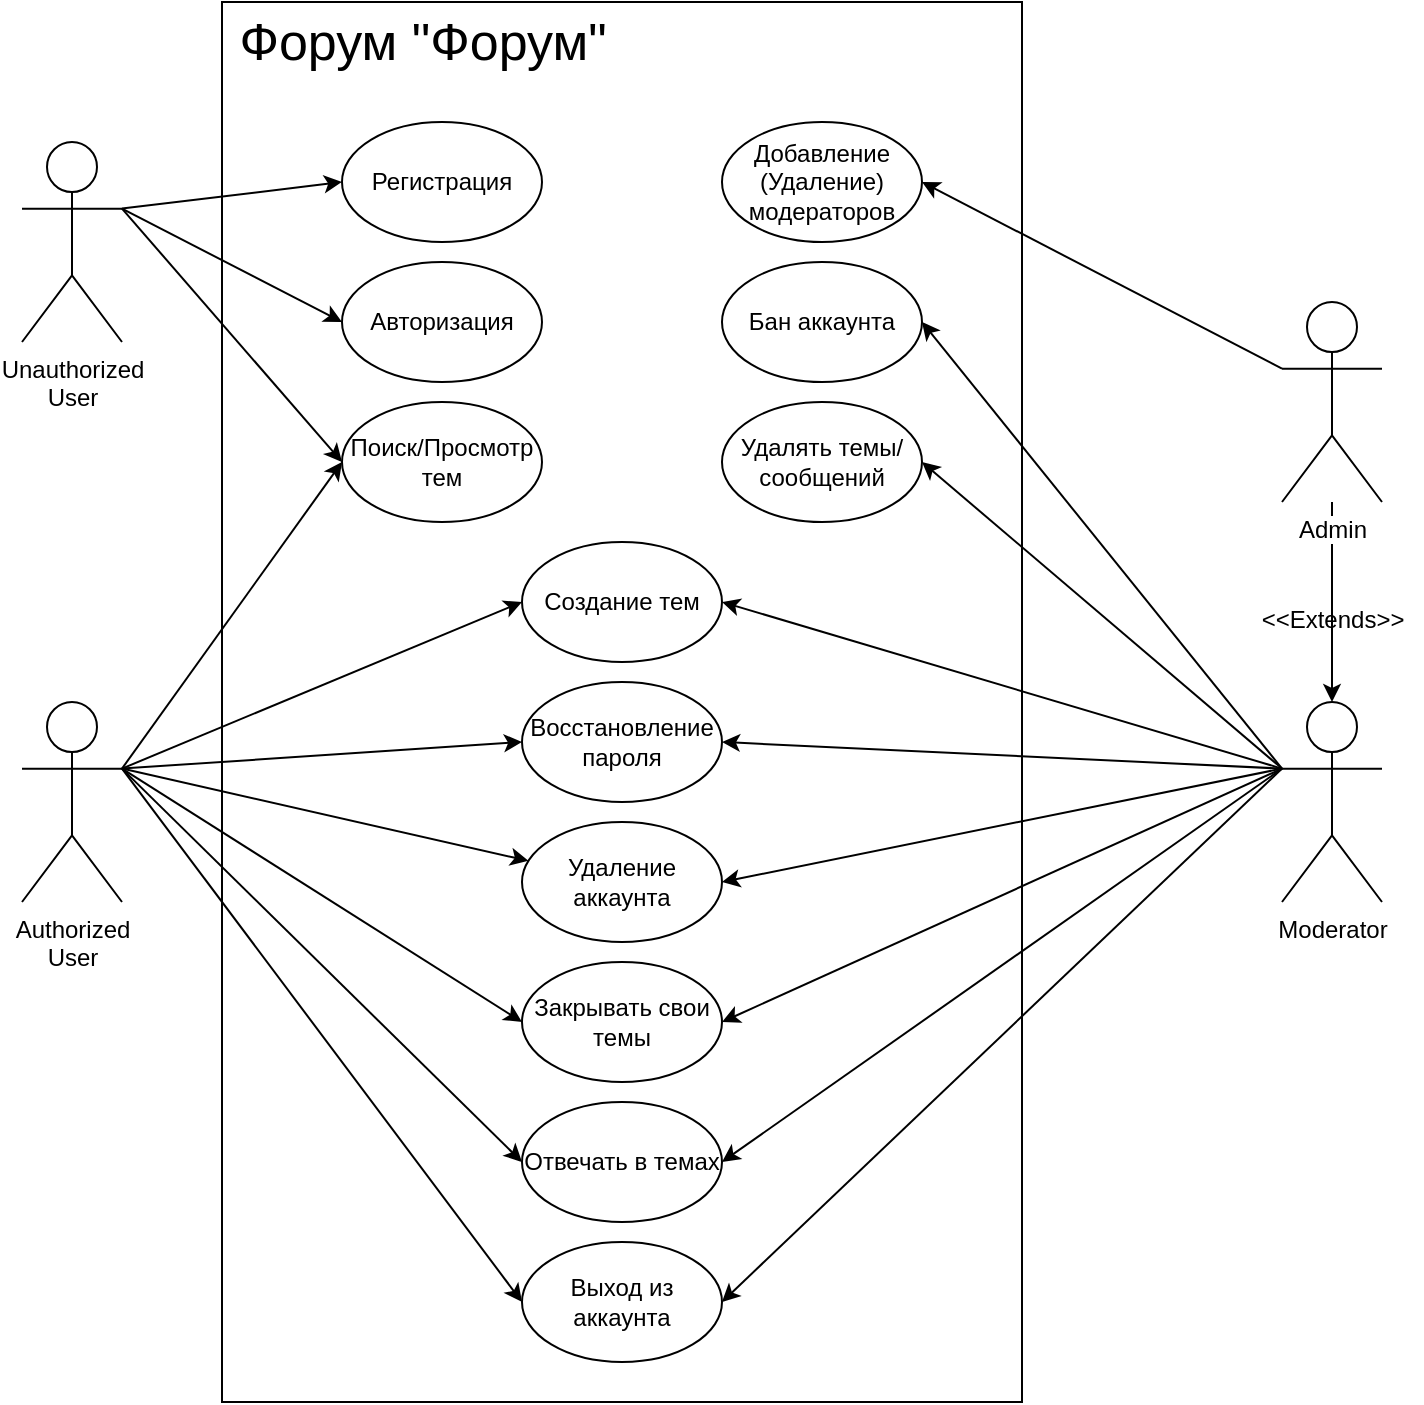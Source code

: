<mxfile version="13.3.6" type="device"><diagram id="_4MBQ_rtQh1AHtqQUQF2" name="Page-1"><mxGraphModel dx="1069" dy="572" grid="1" gridSize="10" guides="1" tooltips="1" connect="1" arrows="1" fold="1" page="1" pageScale="1" pageWidth="827" pageHeight="1169" math="0" shadow="0"><root><mxCell id="0"/><mxCell id="1" parent="0"/><mxCell id="KSV-hEYasLqUvnr3i4TX-4" value="" style="rounded=0;whiteSpace=wrap;html=1;" parent="1" vertex="1"><mxGeometry x="200" y="30" width="400" height="700" as="geometry"/></mxCell><mxCell id="KSV-hEYasLqUvnr3i4TX-5" value="&lt;font style=&quot;font-size: 26px&quot;&gt;Форум &quot;Форум&quot;&lt;/font&gt;" style="text;html=1;align=center;verticalAlign=middle;resizable=0;points=[];autosize=1;" parent="1" vertex="1"><mxGeometry x="200" y="40" width="200" height="20" as="geometry"/></mxCell><mxCell id="KSV-hEYasLqUvnr3i4TX-32" style="edgeStyle=none;rounded=0;orthogonalLoop=1;jettySize=auto;html=1;exitX=1;exitY=0.333;exitDx=0;exitDy=0;exitPerimeter=0;entryX=0;entryY=0.5;entryDx=0;entryDy=0;" parent="1" source="KSV-hEYasLqUvnr3i4TX-6" target="KSV-hEYasLqUvnr3i4TX-19" edge="1"><mxGeometry relative="1" as="geometry"><mxPoint x="270" y="150" as="targetPoint"/></mxGeometry></mxCell><mxCell id="KSV-hEYasLqUvnr3i4TX-37" style="edgeStyle=none;rounded=0;orthogonalLoop=1;jettySize=auto;html=1;exitX=1;exitY=0.333;exitDx=0;exitDy=0;exitPerimeter=0;entryX=0;entryY=0.5;entryDx=0;entryDy=0;" parent="1" source="KSV-hEYasLqUvnr3i4TX-6" target="KSV-hEYasLqUvnr3i4TX-16" edge="1"><mxGeometry relative="1" as="geometry"/></mxCell><mxCell id="KSV-hEYasLqUvnr3i4TX-38" style="edgeStyle=none;rounded=0;orthogonalLoop=1;jettySize=auto;html=1;exitX=1;exitY=0.333;exitDx=0;exitDy=0;exitPerimeter=0;" parent="1" source="KSV-hEYasLqUvnr3i4TX-6" target="KSV-hEYasLqUvnr3i4TX-17" edge="1"><mxGeometry relative="1" as="geometry"/></mxCell><mxCell id="KSV-hEYasLqUvnr3i4TX-39" style="edgeStyle=none;rounded=0;orthogonalLoop=1;jettySize=auto;html=1;exitX=1;exitY=0.333;exitDx=0;exitDy=0;exitPerimeter=0;entryX=0;entryY=0.5;entryDx=0;entryDy=0;" parent="1" source="KSV-hEYasLqUvnr3i4TX-6" target="KSV-hEYasLqUvnr3i4TX-13" edge="1"><mxGeometry relative="1" as="geometry"/></mxCell><mxCell id="KSV-hEYasLqUvnr3i4TX-40" style="edgeStyle=none;rounded=0;orthogonalLoop=1;jettySize=auto;html=1;exitX=1;exitY=0.333;exitDx=0;exitDy=0;exitPerimeter=0;entryX=0;entryY=0.5;entryDx=0;entryDy=0;" parent="1" source="KSV-hEYasLqUvnr3i4TX-6" target="KSV-hEYasLqUvnr3i4TX-15" edge="1"><mxGeometry relative="1" as="geometry"/></mxCell><mxCell id="KSV-hEYasLqUvnr3i4TX-41" style="edgeStyle=none;rounded=0;orthogonalLoop=1;jettySize=auto;html=1;exitX=1;exitY=0.333;exitDx=0;exitDy=0;exitPerimeter=0;entryX=0;entryY=0.5;entryDx=0;entryDy=0;" parent="1" source="KSV-hEYasLqUvnr3i4TX-6" target="KSV-hEYasLqUvnr3i4TX-18" edge="1"><mxGeometry relative="1" as="geometry"/></mxCell><mxCell id="KSV-hEYasLqUvnr3i4TX-51" style="edgeStyle=none;rounded=0;orthogonalLoop=1;jettySize=auto;html=1;exitX=1;exitY=0.333;exitDx=0;exitDy=0;exitPerimeter=0;entryX=0;entryY=0.5;entryDx=0;entryDy=0;" parent="1" source="KSV-hEYasLqUvnr3i4TX-6" target="KSV-hEYasLqUvnr3i4TX-49" edge="1"><mxGeometry relative="1" as="geometry"/></mxCell><mxCell id="KSV-hEYasLqUvnr3i4TX-6" value="Authorized&lt;br&gt;User&lt;br&gt;" style="shape=umlActor;verticalLabelPosition=bottom;labelBackgroundColor=#ffffff;verticalAlign=top;html=1;outlineConnect=0;" parent="1" vertex="1"><mxGeometry x="100" y="380" width="50" height="100" as="geometry"/></mxCell><mxCell id="KSV-hEYasLqUvnr3i4TX-42" style="edgeStyle=none;rounded=0;orthogonalLoop=1;jettySize=auto;html=1;exitX=0;exitY=0.333;exitDx=0;exitDy=0;exitPerimeter=0;entryX=1;entryY=0.5;entryDx=0;entryDy=0;" parent="1" source="KSV-hEYasLqUvnr3i4TX-8" target="KSV-hEYasLqUvnr3i4TX-16" edge="1"><mxGeometry relative="1" as="geometry"/></mxCell><mxCell id="KSV-hEYasLqUvnr3i4TX-43" style="edgeStyle=none;rounded=0;orthogonalLoop=1;jettySize=auto;html=1;exitX=0;exitY=0.333;exitDx=0;exitDy=0;exitPerimeter=0;entryX=1;entryY=0.5;entryDx=0;entryDy=0;" parent="1" source="KSV-hEYasLqUvnr3i4TX-8" target="KSV-hEYasLqUvnr3i4TX-17" edge="1"><mxGeometry relative="1" as="geometry"/></mxCell><mxCell id="KSV-hEYasLqUvnr3i4TX-44" style="edgeStyle=none;rounded=0;orthogonalLoop=1;jettySize=auto;html=1;exitX=0;exitY=0.333;exitDx=0;exitDy=0;exitPerimeter=0;entryX=1;entryY=0.5;entryDx=0;entryDy=0;" parent="1" source="KSV-hEYasLqUvnr3i4TX-8" target="KSV-hEYasLqUvnr3i4TX-28" edge="1"><mxGeometry relative="1" as="geometry"/></mxCell><mxCell id="KSV-hEYasLqUvnr3i4TX-45" style="edgeStyle=none;rounded=0;orthogonalLoop=1;jettySize=auto;html=1;exitX=0;exitY=0.333;exitDx=0;exitDy=0;exitPerimeter=0;entryX=1;entryY=0.5;entryDx=0;entryDy=0;" parent="1" source="KSV-hEYasLqUvnr3i4TX-8" target="KSV-hEYasLqUvnr3i4TX-27" edge="1"><mxGeometry relative="1" as="geometry"/></mxCell><mxCell id="KSV-hEYasLqUvnr3i4TX-46" style="edgeStyle=none;rounded=0;orthogonalLoop=1;jettySize=auto;html=1;exitX=0;exitY=0.333;exitDx=0;exitDy=0;exitPerimeter=0;entryX=1;entryY=0.5;entryDx=0;entryDy=0;" parent="1" source="KSV-hEYasLqUvnr3i4TX-8" target="KSV-hEYasLqUvnr3i4TX-18" edge="1"><mxGeometry relative="1" as="geometry"/></mxCell><mxCell id="KSV-hEYasLqUvnr3i4TX-47" style="edgeStyle=none;rounded=0;orthogonalLoop=1;jettySize=auto;html=1;exitX=0;exitY=0.333;exitDx=0;exitDy=0;exitPerimeter=0;entryX=1;entryY=0.5;entryDx=0;entryDy=0;" parent="1" source="KSV-hEYasLqUvnr3i4TX-8" target="KSV-hEYasLqUvnr3i4TX-15" edge="1"><mxGeometry relative="1" as="geometry"/></mxCell><mxCell id="KSV-hEYasLqUvnr3i4TX-48" style="edgeStyle=none;rounded=0;orthogonalLoop=1;jettySize=auto;html=1;exitX=0;exitY=0.333;exitDx=0;exitDy=0;exitPerimeter=0;entryX=1;entryY=0.5;entryDx=0;entryDy=0;" parent="1" source="KSV-hEYasLqUvnr3i4TX-8" target="KSV-hEYasLqUvnr3i4TX-13" edge="1"><mxGeometry relative="1" as="geometry"/></mxCell><mxCell id="KSV-hEYasLqUvnr3i4TX-50" style="edgeStyle=none;rounded=0;orthogonalLoop=1;jettySize=auto;html=1;exitX=0;exitY=0.333;exitDx=0;exitDy=0;exitPerimeter=0;entryX=1;entryY=0.5;entryDx=0;entryDy=0;" parent="1" source="KSV-hEYasLqUvnr3i4TX-8" target="KSV-hEYasLqUvnr3i4TX-49" edge="1"><mxGeometry relative="1" as="geometry"/></mxCell><mxCell id="KSV-hEYasLqUvnr3i4TX-8" value="Moderator" style="shape=umlActor;verticalLabelPosition=bottom;labelBackgroundColor=#ffffff;verticalAlign=top;html=1;outlineConnect=0;" parent="1" vertex="1"><mxGeometry x="730" y="380" width="50" height="100" as="geometry"/></mxCell><mxCell id="KSV-hEYasLqUvnr3i4TX-11" value="Регистрация" style="ellipse;whiteSpace=wrap;html=1;" parent="1" vertex="1"><mxGeometry x="260" y="90" width="100" height="60" as="geometry"/></mxCell><mxCell id="KSV-hEYasLqUvnr3i4TX-12" value="Авторизация" style="ellipse;whiteSpace=wrap;html=1;" parent="1" vertex="1"><mxGeometry x="260" y="160" width="100" height="60" as="geometry"/></mxCell><mxCell id="KSV-hEYasLqUvnr3i4TX-13" value="Создание тем" style="ellipse;whiteSpace=wrap;html=1;" parent="1" vertex="1"><mxGeometry x="350" y="300" width="100" height="60" as="geometry"/></mxCell><mxCell id="KSV-hEYasLqUvnr3i4TX-15" value="Закрывать свои темы" style="ellipse;whiteSpace=wrap;html=1;" parent="1" vertex="1"><mxGeometry x="350" y="510" width="100" height="60" as="geometry"/></mxCell><mxCell id="KSV-hEYasLqUvnr3i4TX-16" value="Восстановление пароля" style="ellipse;whiteSpace=wrap;html=1;" parent="1" vertex="1"><mxGeometry x="350" y="370" width="100" height="60" as="geometry"/></mxCell><mxCell id="KSV-hEYasLqUvnr3i4TX-17" value="Удаление аккаунта" style="ellipse;whiteSpace=wrap;html=1;" parent="1" vertex="1"><mxGeometry x="350" y="440" width="100" height="60" as="geometry"/></mxCell><mxCell id="KSV-hEYasLqUvnr3i4TX-18" value="Отвечать в темах&lt;span style=&quot;color: rgba(0 , 0 , 0 , 0) ; font-family: monospace ; font-size: 0px&quot;&gt;%3CmxGraphModel%3E%3Croot%3E%3CmxCell%20id%3D%220%22%2F%3E%3CmxCell%20id%3D%221%22%20parent%3D%220%22%2F%3E%3CmxCell%20id%3D%222%22%20value%3D%22%D0%A1%D0%BE%D0%B7%D0%B4%D0%B0%D0%BD%D0%B8%D0%B5%20%D1%82%D0%B5%D0%BC%22%20style%3D%22ellipse%3BwhiteSpace%3Dwrap%3Bhtml%3D1%3B%22%20vertex%3D%221%22%20parent%3D%221%22%3E%3CmxGeometry%20x%3D%22268%22%20y%3D%22300%22%20width%3D%22100%22%20height%3D%2260%22%20as%3D%22geometry%22%2F%3E%3C%2FmxCell%3E%3C%2Froot%3E%3C%2FmxGraphModel%3E&lt;/span&gt;" style="ellipse;whiteSpace=wrap;html=1;" parent="1" vertex="1"><mxGeometry x="350" y="580" width="100" height="60" as="geometry"/></mxCell><mxCell id="KSV-hEYasLqUvnr3i4TX-19" value="Поиск/Просмотр тем" style="ellipse;whiteSpace=wrap;html=1;" parent="1" vertex="1"><mxGeometry x="260" y="230" width="100" height="60" as="geometry"/></mxCell><mxCell id="KSV-hEYasLqUvnr3i4TX-33" style="edgeStyle=none;rounded=0;orthogonalLoop=1;jettySize=auto;html=1;exitX=1;exitY=0.333;exitDx=0;exitDy=0;exitPerimeter=0;entryX=0;entryY=0.5;entryDx=0;entryDy=0;" parent="1" source="KSV-hEYasLqUvnr3i4TX-25" target="KSV-hEYasLqUvnr3i4TX-19" edge="1"><mxGeometry relative="1" as="geometry"/></mxCell><mxCell id="KSV-hEYasLqUvnr3i4TX-35" style="edgeStyle=none;rounded=0;orthogonalLoop=1;jettySize=auto;html=1;exitX=1;exitY=0.333;exitDx=0;exitDy=0;exitPerimeter=0;entryX=0;entryY=0.5;entryDx=0;entryDy=0;" parent="1" source="KSV-hEYasLqUvnr3i4TX-25" target="KSV-hEYasLqUvnr3i4TX-11" edge="1"><mxGeometry relative="1" as="geometry"/></mxCell><mxCell id="KSV-hEYasLqUvnr3i4TX-36" style="edgeStyle=none;rounded=0;orthogonalLoop=1;jettySize=auto;html=1;exitX=1;exitY=0.333;exitDx=0;exitDy=0;exitPerimeter=0;entryX=0;entryY=0.5;entryDx=0;entryDy=0;" parent="1" source="KSV-hEYasLqUvnr3i4TX-25" target="KSV-hEYasLqUvnr3i4TX-12" edge="1"><mxGeometry relative="1" as="geometry"/></mxCell><mxCell id="KSV-hEYasLqUvnr3i4TX-25" value="Unauthorized&lt;br&gt;User" style="shape=umlActor;verticalLabelPosition=bottom;labelBackgroundColor=#ffffff;verticalAlign=top;html=1;outlineConnect=0;" parent="1" vertex="1"><mxGeometry x="100" y="100" width="50" height="100" as="geometry"/></mxCell><mxCell id="KSV-hEYasLqUvnr3i4TX-27" value="Удалять темы/сообщений" style="ellipse;whiteSpace=wrap;html=1;" parent="1" vertex="1"><mxGeometry x="450" y="230" width="100" height="60" as="geometry"/></mxCell><mxCell id="KSV-hEYasLqUvnr3i4TX-28" value="Бан аккаунта" style="ellipse;whiteSpace=wrap;html=1;" parent="1" vertex="1"><mxGeometry x="450" y="160" width="100" height="60" as="geometry"/></mxCell><mxCell id="KSV-hEYasLqUvnr3i4TX-49" value="Выход из аккаунта" style="ellipse;whiteSpace=wrap;html=1;" parent="1" vertex="1"><mxGeometry x="350" y="650" width="100" height="60" as="geometry"/></mxCell><mxCell id="jrZtTNt8E4U5t3Q-6C5q-8" style="edgeStyle=none;rounded=0;orthogonalLoop=1;jettySize=auto;html=1;exitX=0;exitY=0.333;exitDx=0;exitDy=0;exitPerimeter=0;entryX=1;entryY=0.5;entryDx=0;entryDy=0;" edge="1" parent="1" source="jrZtTNt8E4U5t3Q-6C5q-1" target="jrZtTNt8E4U5t3Q-6C5q-4"><mxGeometry relative="1" as="geometry"/></mxCell><mxCell id="jrZtTNt8E4U5t3Q-6C5q-9" style="edgeStyle=none;rounded=0;orthogonalLoop=1;jettySize=auto;html=1;entryX=0.5;entryY=0;entryDx=0;entryDy=0;entryPerimeter=0;" edge="1" parent="1" source="jrZtTNt8E4U5t3Q-6C5q-1" target="KSV-hEYasLqUvnr3i4TX-8"><mxGeometry relative="1" as="geometry"/></mxCell><mxCell id="jrZtTNt8E4U5t3Q-6C5q-1" value="Admin" style="shape=umlActor;verticalLabelPosition=bottom;labelBackgroundColor=#ffffff;verticalAlign=top;html=1;outlineConnect=0;" vertex="1" parent="1"><mxGeometry x="730" y="180" width="50" height="100" as="geometry"/></mxCell><mxCell id="jrZtTNt8E4U5t3Q-6C5q-4" value="Добавление (Удаление) модераторов" style="ellipse;whiteSpace=wrap;html=1;" vertex="1" parent="1"><mxGeometry x="450" y="90" width="100" height="60" as="geometry"/></mxCell><mxCell id="jrZtTNt8E4U5t3Q-6C5q-10" value="&amp;lt;&amp;lt;Extends&amp;gt;&amp;gt;" style="text;html=1;align=center;verticalAlign=middle;resizable=0;points=[];autosize=1;" vertex="1" parent="1"><mxGeometry x="710" y="329" width="90" height="20" as="geometry"/></mxCell></root></mxGraphModel></diagram></mxfile>